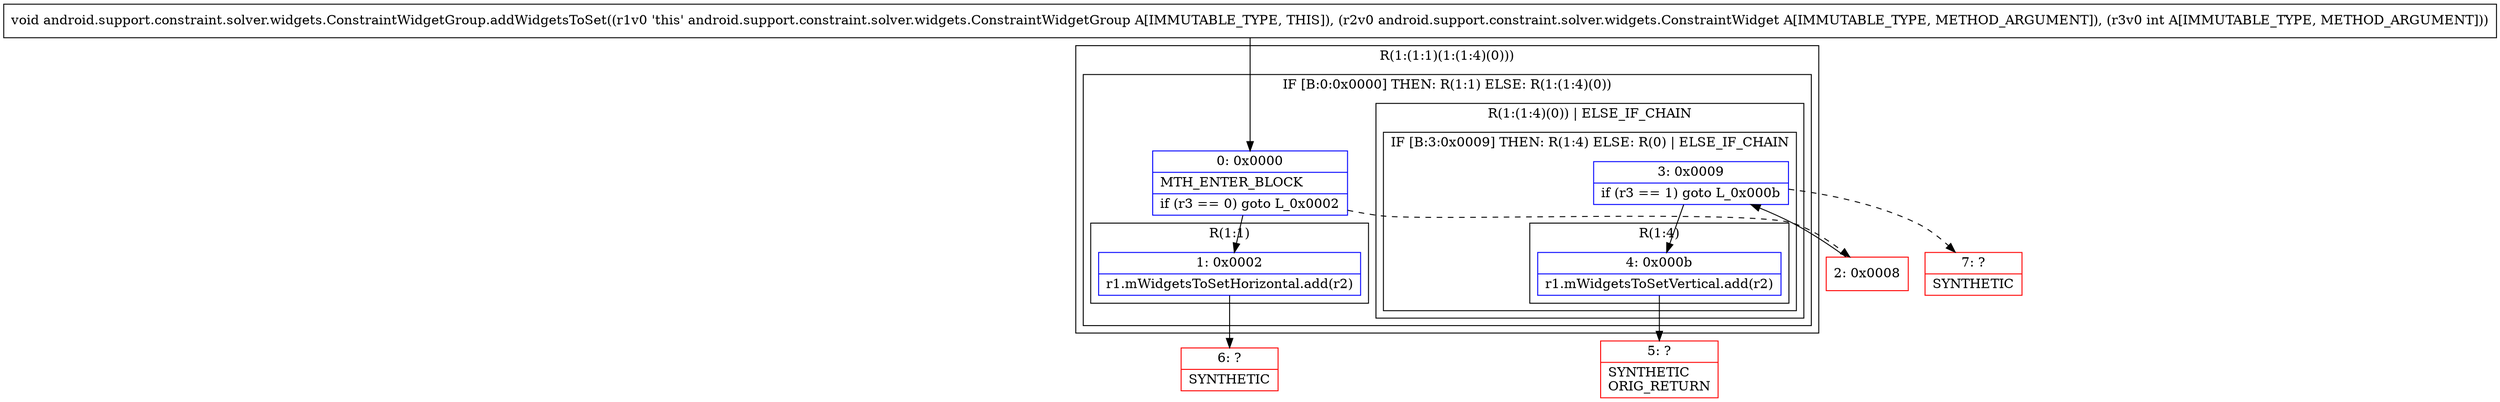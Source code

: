 digraph "CFG forandroid.support.constraint.solver.widgets.ConstraintWidgetGroup.addWidgetsToSet(Landroid\/support\/constraint\/solver\/widgets\/ConstraintWidget;I)V" {
subgraph cluster_Region_1048128647 {
label = "R(1:(1:1)(1:(1:4)(0)))";
node [shape=record,color=blue];
subgraph cluster_IfRegion_1361714981 {
label = "IF [B:0:0x0000] THEN: R(1:1) ELSE: R(1:(1:4)(0))";
node [shape=record,color=blue];
Node_0 [shape=record,label="{0\:\ 0x0000|MTH_ENTER_BLOCK\l|if (r3 == 0) goto L_0x0002\l}"];
subgraph cluster_Region_1170961945 {
label = "R(1:1)";
node [shape=record,color=blue];
Node_1 [shape=record,label="{1\:\ 0x0002|r1.mWidgetsToSetHorizontal.add(r2)\l}"];
}
subgraph cluster_Region_528713656 {
label = "R(1:(1:4)(0)) | ELSE_IF_CHAIN\l";
node [shape=record,color=blue];
subgraph cluster_IfRegion_1760136667 {
label = "IF [B:3:0x0009] THEN: R(1:4) ELSE: R(0) | ELSE_IF_CHAIN\l";
node [shape=record,color=blue];
Node_3 [shape=record,label="{3\:\ 0x0009|if (r3 == 1) goto L_0x000b\l}"];
subgraph cluster_Region_1765500116 {
label = "R(1:4)";
node [shape=record,color=blue];
Node_4 [shape=record,label="{4\:\ 0x000b|r1.mWidgetsToSetVertical.add(r2)\l}"];
}
subgraph cluster_Region_2011081812 {
label = "R(0)";
node [shape=record,color=blue];
}
}
}
}
}
Node_2 [shape=record,color=red,label="{2\:\ 0x0008}"];
Node_5 [shape=record,color=red,label="{5\:\ ?|SYNTHETIC\lORIG_RETURN\l}"];
Node_6 [shape=record,color=red,label="{6\:\ ?|SYNTHETIC\l}"];
Node_7 [shape=record,color=red,label="{7\:\ ?|SYNTHETIC\l}"];
MethodNode[shape=record,label="{void android.support.constraint.solver.widgets.ConstraintWidgetGroup.addWidgetsToSet((r1v0 'this' android.support.constraint.solver.widgets.ConstraintWidgetGroup A[IMMUTABLE_TYPE, THIS]), (r2v0 android.support.constraint.solver.widgets.ConstraintWidget A[IMMUTABLE_TYPE, METHOD_ARGUMENT]), (r3v0 int A[IMMUTABLE_TYPE, METHOD_ARGUMENT])) }"];
MethodNode -> Node_0;
Node_0 -> Node_1;
Node_0 -> Node_2[style=dashed];
Node_1 -> Node_6;
Node_3 -> Node_4;
Node_3 -> Node_7[style=dashed];
Node_4 -> Node_5;
Node_2 -> Node_3;
}

